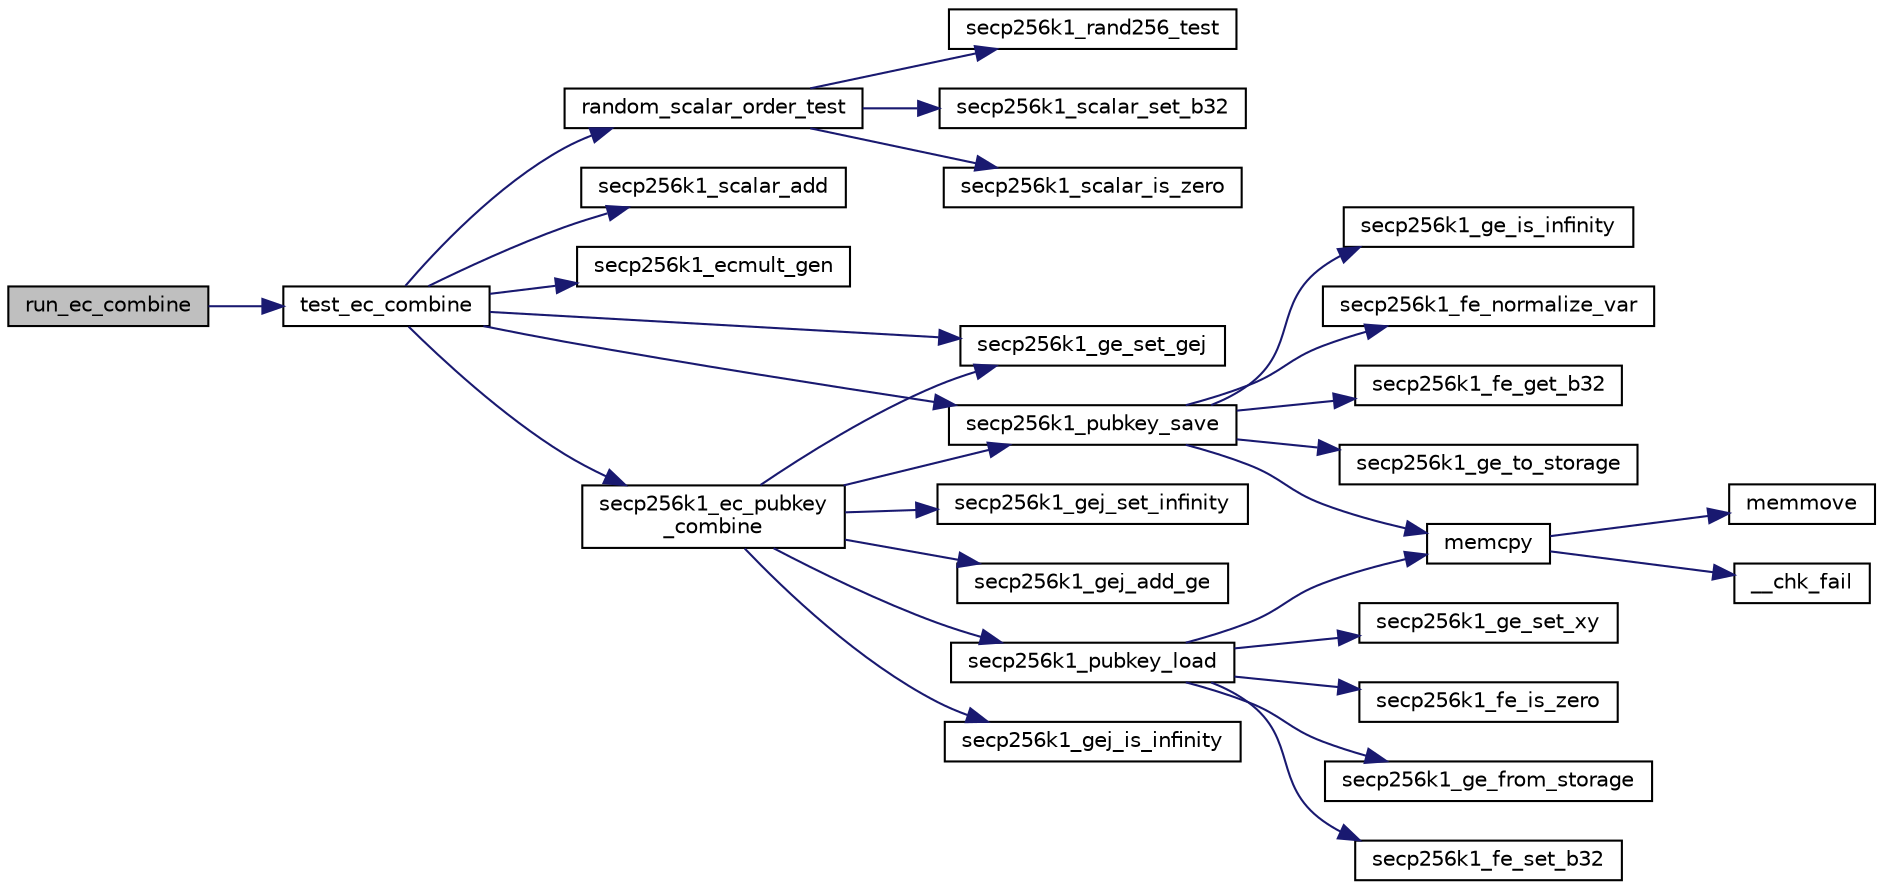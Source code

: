 digraph "run_ec_combine"
{
  edge [fontname="Helvetica",fontsize="10",labelfontname="Helvetica",labelfontsize="10"];
  node [fontname="Helvetica",fontsize="10",shape=record];
  rankdir="LR";
  Node726 [label="run_ec_combine",height=0.2,width=0.4,color="black", fillcolor="grey75", style="filled", fontcolor="black"];
  Node726 -> Node727 [color="midnightblue",fontsize="10",style="solid",fontname="Helvetica"];
  Node727 [label="test_ec_combine",height=0.2,width=0.4,color="black", fillcolor="white", style="filled",URL="$d5/d7f/tests_8c.html#af668387a475fa94107e316b2ddc003cf"];
  Node727 -> Node728 [color="midnightblue",fontsize="10",style="solid",fontname="Helvetica"];
  Node728 [label="random_scalar_order_test",height=0.2,width=0.4,color="black", fillcolor="white", style="filled",URL="$d5/d7f/tests_8c.html#a51e09e6745e0afdb0d596ee0f4b3c3f7"];
  Node728 -> Node729 [color="midnightblue",fontsize="10",style="solid",fontname="Helvetica"];
  Node729 [label="secp256k1_rand256_test",height=0.2,width=0.4,color="black", fillcolor="white", style="filled",URL="$dd/d0b/testrand_8h.html#ac7dd7cc19d5d0ae9b50791656b57af7b",tooltip="Generate a pseudorandom 32-byte array with long sequences of zero and one bits. "];
  Node728 -> Node730 [color="midnightblue",fontsize="10",style="solid",fontname="Helvetica"];
  Node730 [label="secp256k1_scalar_set_b32",height=0.2,width=0.4,color="black", fillcolor="white", style="filled",URL="$db/d94/scalar_8h.html#a25cc2d45ae1d1765d07c3313cdf46fa0",tooltip="Set a scalar from a big endian byte array. "];
  Node728 -> Node731 [color="midnightblue",fontsize="10",style="solid",fontname="Helvetica"];
  Node731 [label="secp256k1_scalar_is_zero",height=0.2,width=0.4,color="black", fillcolor="white", style="filled",URL="$db/d94/scalar_8h.html#a3f0ac84fe49a1c1f51212582a2c149d4",tooltip="Check whether a scalar equals zero. "];
  Node727 -> Node732 [color="midnightblue",fontsize="10",style="solid",fontname="Helvetica"];
  Node732 [label="secp256k1_scalar_add",height=0.2,width=0.4,color="black", fillcolor="white", style="filled",URL="$db/d94/scalar_8h.html#a83257652850276cd74c7cdd1f9444d9c",tooltip="Add two scalars together (modulo the group order). "];
  Node727 -> Node733 [color="midnightblue",fontsize="10",style="solid",fontname="Helvetica"];
  Node733 [label="secp256k1_ecmult_gen",height=0.2,width=0.4,color="black", fillcolor="white", style="filled",URL="$d6/d76/ecmult__gen_8h.html#a5ed744c720cbb0a397c8d4c42c637f24",tooltip="Multiply with the generator: R = a*G. "];
  Node727 -> Node734 [color="midnightblue",fontsize="10",style="solid",fontname="Helvetica"];
  Node734 [label="secp256k1_ge_set_gej",height=0.2,width=0.4,color="black", fillcolor="white", style="filled",URL="$d9/dd1/group_8h.html#aa511eebf8cd7419763f06555ed4fb62d",tooltip="Set a group element equal to another which is given in jacobian coordinates. "];
  Node727 -> Node735 [color="midnightblue",fontsize="10",style="solid",fontname="Helvetica"];
  Node735 [label="secp256k1_pubkey_save",height=0.2,width=0.4,color="black", fillcolor="white", style="filled",URL="$d1/d8c/secp256k1_8c.html#aa061c9c5c861017bef990e5c4653e0f4"];
  Node735 -> Node736 [color="midnightblue",fontsize="10",style="solid",fontname="Helvetica"];
  Node736 [label="secp256k1_ge_to_storage",height=0.2,width=0.4,color="black", fillcolor="white", style="filled",URL="$d9/dd1/group_8h.html#ad6499ae629f998e50d8614869ee3c67f",tooltip="Convert a group element to the storage type. "];
  Node735 -> Node737 [color="midnightblue",fontsize="10",style="solid",fontname="Helvetica"];
  Node737 [label="memcpy",height=0.2,width=0.4,color="black", fillcolor="white", style="filled",URL="$d5/d9f/glibc__compat_8cpp.html#a0f46826ab0466591e136db24394923cf"];
  Node737 -> Node738 [color="midnightblue",fontsize="10",style="solid",fontname="Helvetica"];
  Node738 [label="memmove",height=0.2,width=0.4,color="black", fillcolor="white", style="filled",URL="$d5/d9f/glibc__compat_8cpp.html#a9778d49e9029dd75bc53ecbbf9f5e9a1"];
  Node737 -> Node739 [color="midnightblue",fontsize="10",style="solid",fontname="Helvetica"];
  Node739 [label="__chk_fail",height=0.2,width=0.4,color="black", fillcolor="white", style="filled",URL="$d5/d9f/glibc__compat_8cpp.html#a424ac71631da5ada2976630ff67051d1"];
  Node735 -> Node740 [color="midnightblue",fontsize="10",style="solid",fontname="Helvetica"];
  Node740 [label="secp256k1_ge_is_infinity",height=0.2,width=0.4,color="black", fillcolor="white", style="filled",URL="$d9/dd1/group_8h.html#ac83592db46af97faf7ba9b9a39a1f6ff",tooltip="Check whether a group element is the point at infinity. "];
  Node735 -> Node741 [color="midnightblue",fontsize="10",style="solid",fontname="Helvetica"];
  Node741 [label="secp256k1_fe_normalize_var",height=0.2,width=0.4,color="black", fillcolor="white", style="filled",URL="$d5/d5a/field_8h.html#a2d45c987537eadb2923c93aa3af9db71",tooltip="Normalize a field element, without constant-time guarantee. "];
  Node735 -> Node742 [color="midnightblue",fontsize="10",style="solid",fontname="Helvetica"];
  Node742 [label="secp256k1_fe_get_b32",height=0.2,width=0.4,color="black", fillcolor="white", style="filled",URL="$d5/d5a/field_8h.html#abb1017649be14b9ac1823be3c573e542",tooltip="Convert a field element to a 32-byte big endian value. "];
  Node727 -> Node743 [color="midnightblue",fontsize="10",style="solid",fontname="Helvetica"];
  Node743 [label="secp256k1_ec_pubkey\l_combine",height=0.2,width=0.4,color="black", fillcolor="white", style="filled",URL="$d7/dd3/secp256k1_8h.html#a4d9b18720afc67f3685a9f171bac6737",tooltip="Add a number of public keys together. "];
  Node743 -> Node744 [color="midnightblue",fontsize="10",style="solid",fontname="Helvetica"];
  Node744 [label="secp256k1_gej_set_infinity",height=0.2,width=0.4,color="black", fillcolor="white", style="filled",URL="$d9/dd1/group_8h.html#a2c6b24a2db08260d89e891eab7035b2c",tooltip="Set a group element (jacobian) equal to the point at infinity. "];
  Node743 -> Node745 [color="midnightblue",fontsize="10",style="solid",fontname="Helvetica"];
  Node745 [label="secp256k1_pubkey_load",height=0.2,width=0.4,color="black", fillcolor="white", style="filled",URL="$d1/d8c/secp256k1_8c.html#a9966ec041e71010d1593ae2211ffb843"];
  Node745 -> Node737 [color="midnightblue",fontsize="10",style="solid",fontname="Helvetica"];
  Node745 -> Node746 [color="midnightblue",fontsize="10",style="solid",fontname="Helvetica"];
  Node746 [label="secp256k1_ge_from_storage",height=0.2,width=0.4,color="black", fillcolor="white", style="filled",URL="$d9/dd1/group_8h.html#a8c1e7f328284d9ba56404bb8d99bf765",tooltip="Convert a group element back from the storage type. "];
  Node745 -> Node747 [color="midnightblue",fontsize="10",style="solid",fontname="Helvetica"];
  Node747 [label="secp256k1_fe_set_b32",height=0.2,width=0.4,color="black", fillcolor="white", style="filled",URL="$d5/d5a/field_8h.html#a5c86a65052e3b135919c00fe2233a43d",tooltip="Set a field element equal to 32-byte big endian value. "];
  Node745 -> Node748 [color="midnightblue",fontsize="10",style="solid",fontname="Helvetica"];
  Node748 [label="secp256k1_ge_set_xy",height=0.2,width=0.4,color="black", fillcolor="white", style="filled",URL="$d9/dd1/group_8h.html#a34ab3d1a9a0a7ff0ed1cedff9db5f73c",tooltip="Set a group element equal to the point with given X and Y coordinates. "];
  Node745 -> Node749 [color="midnightblue",fontsize="10",style="solid",fontname="Helvetica"];
  Node749 [label="secp256k1_fe_is_zero",height=0.2,width=0.4,color="black", fillcolor="white", style="filled",URL="$d5/d5a/field_8h.html#a619ec4805df6cc54d70e6682ceebd098",tooltip="Verify whether a field element is zero. "];
  Node743 -> Node750 [color="midnightblue",fontsize="10",style="solid",fontname="Helvetica"];
  Node750 [label="secp256k1_gej_add_ge",height=0.2,width=0.4,color="black", fillcolor="white", style="filled",URL="$d9/dd1/group_8h.html#a586b55d5921edcd68799f584c0a3c58d",tooltip="Set r equal to the sum of a and b (with b given in affine coordinates, and not infinity). "];
  Node743 -> Node751 [color="midnightblue",fontsize="10",style="solid",fontname="Helvetica"];
  Node751 [label="secp256k1_gej_is_infinity",height=0.2,width=0.4,color="black", fillcolor="white", style="filled",URL="$d9/dd1/group_8h.html#a33786d5853579c92d46fac51f6a40093",tooltip="Check whether a group element is the point at infinity. "];
  Node743 -> Node734 [color="midnightblue",fontsize="10",style="solid",fontname="Helvetica"];
  Node743 -> Node735 [color="midnightblue",fontsize="10",style="solid",fontname="Helvetica"];
}
